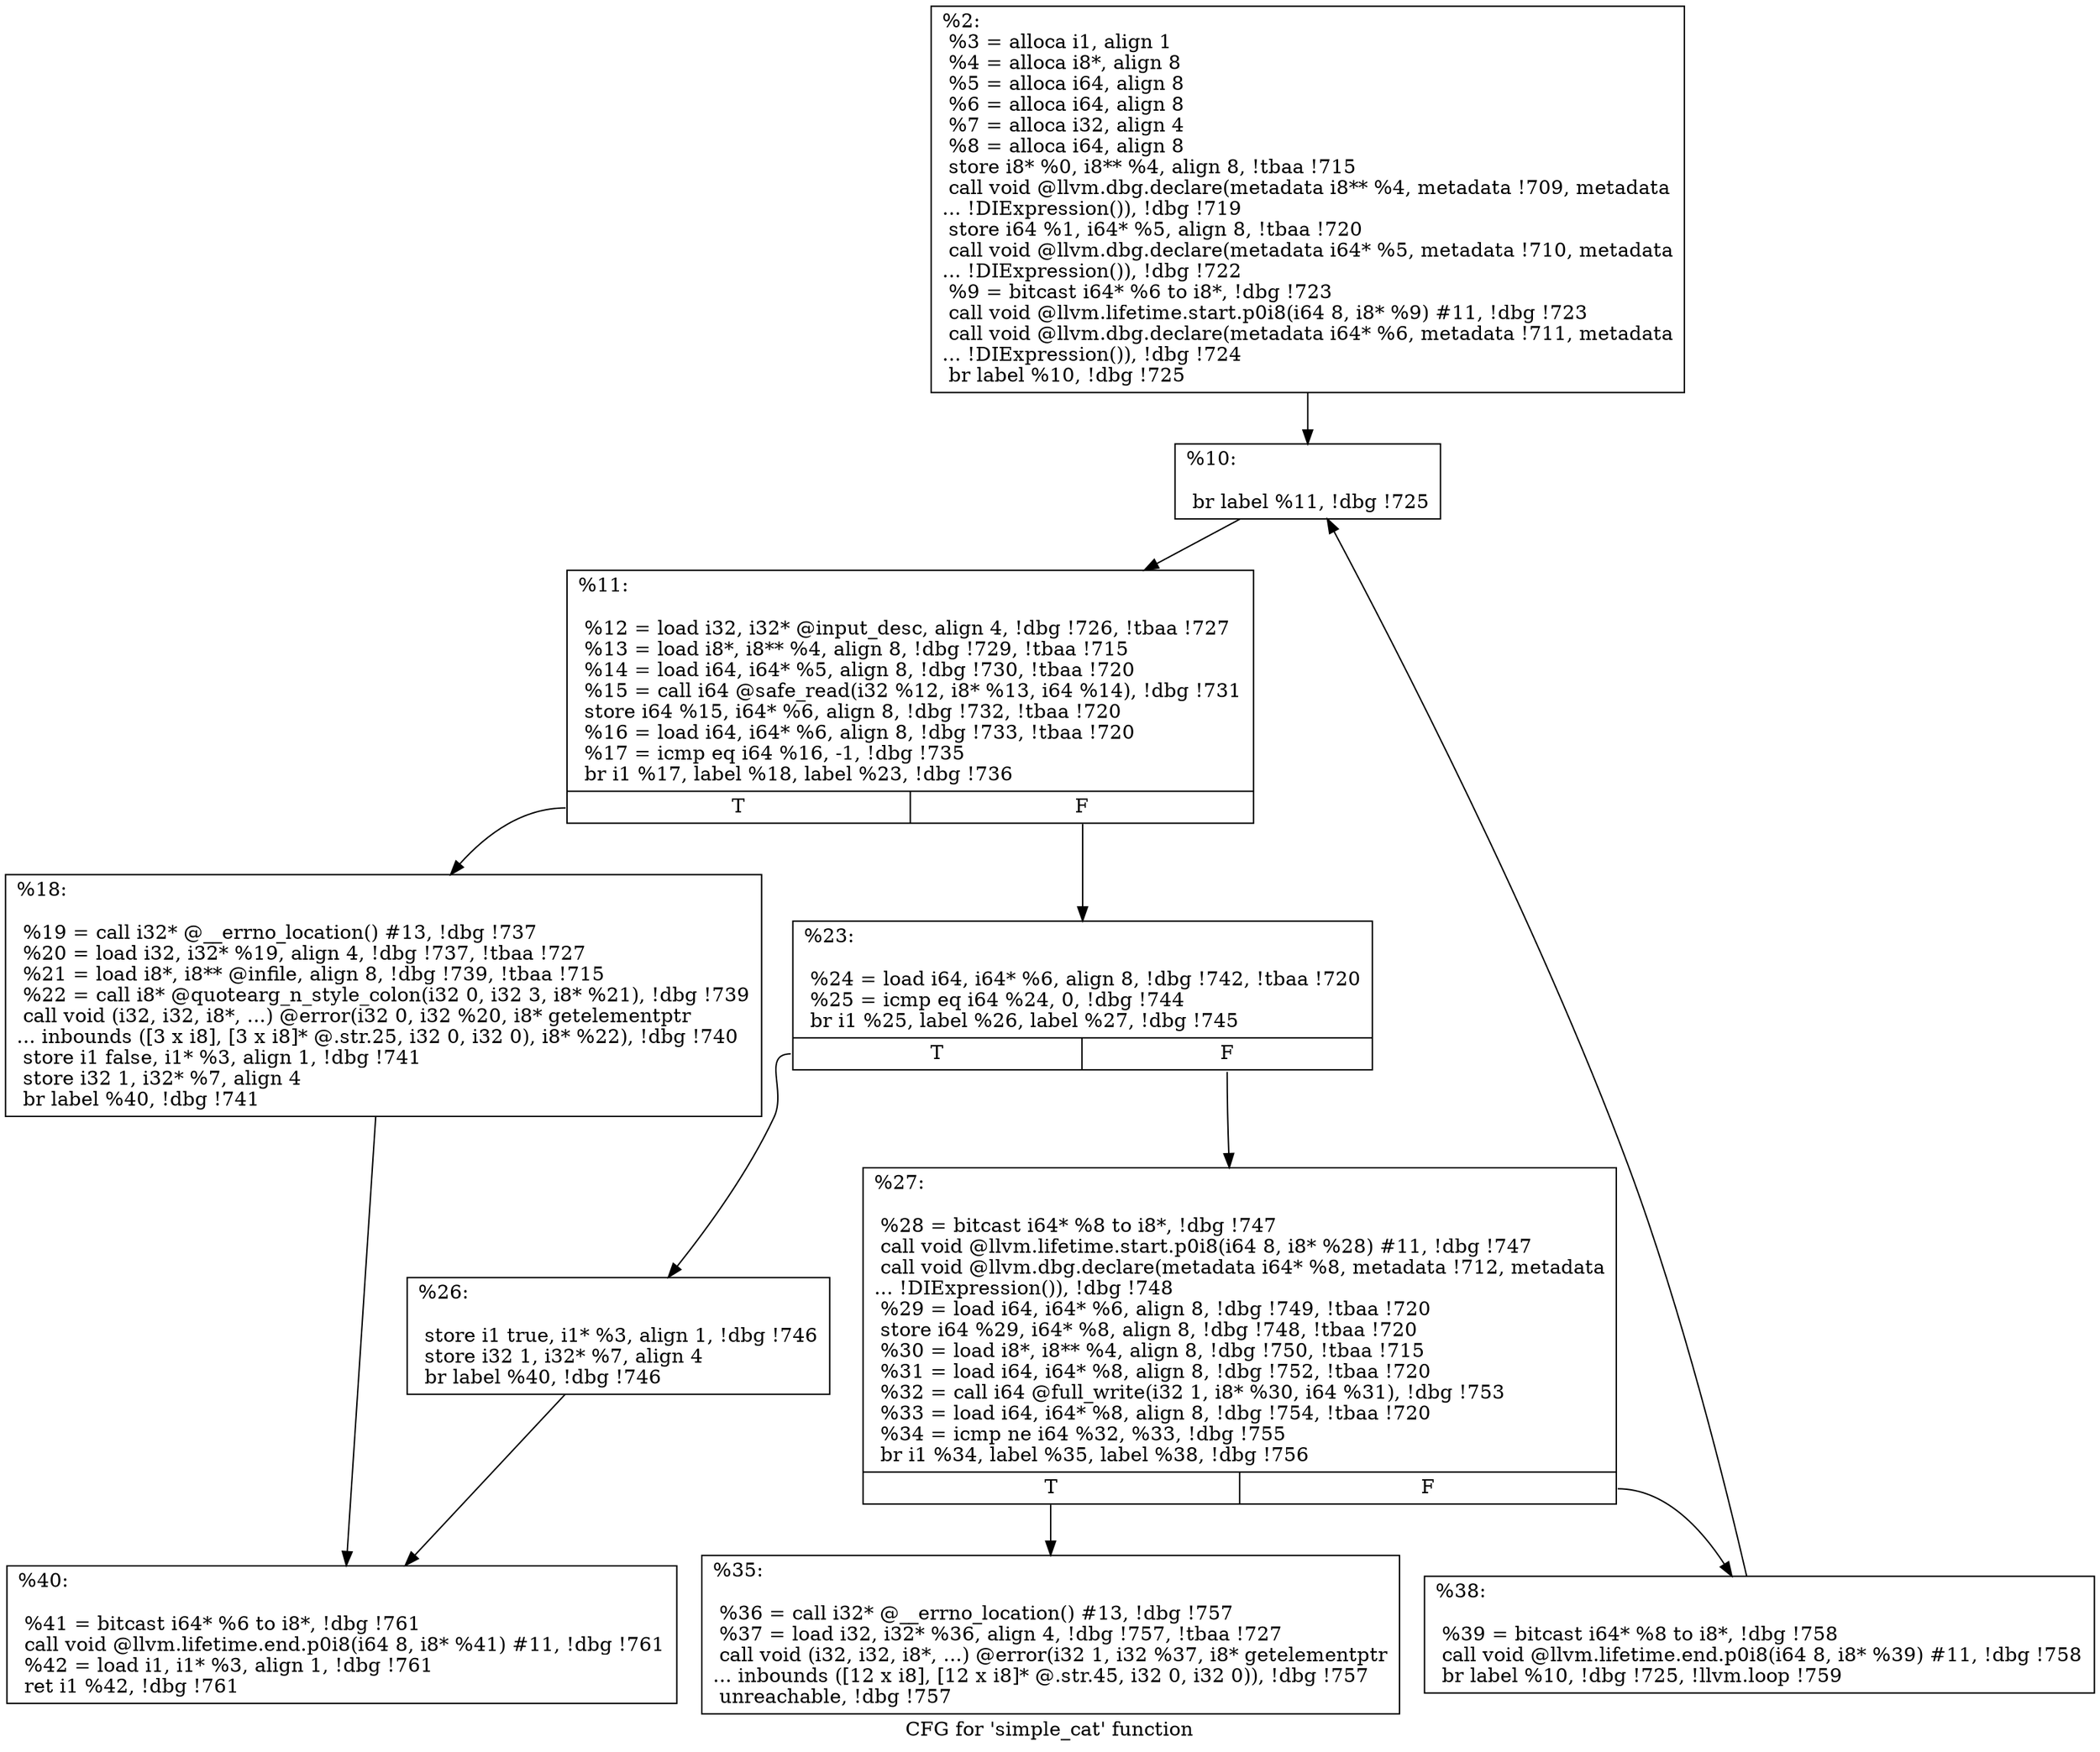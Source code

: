 digraph "CFG for 'simple_cat' function" {
	label="CFG for 'simple_cat' function";

	Node0x176e000 [shape=record,label="{%2:\l  %3 = alloca i1, align 1\l  %4 = alloca i8*, align 8\l  %5 = alloca i64, align 8\l  %6 = alloca i64, align 8\l  %7 = alloca i32, align 4\l  %8 = alloca i64, align 8\l  store i8* %0, i8** %4, align 8, !tbaa !715\l  call void @llvm.dbg.declare(metadata i8** %4, metadata !709, metadata\l... !DIExpression()), !dbg !719\l  store i64 %1, i64* %5, align 8, !tbaa !720\l  call void @llvm.dbg.declare(metadata i64* %5, metadata !710, metadata\l... !DIExpression()), !dbg !722\l  %9 = bitcast i64* %6 to i8*, !dbg !723\l  call void @llvm.lifetime.start.p0i8(i64 8, i8* %9) #11, !dbg !723\l  call void @llvm.dbg.declare(metadata i64* %6, metadata !711, metadata\l... !DIExpression()), !dbg !724\l  br label %10, !dbg !725\l}"];
	Node0x176e000 -> Node0x17731d0;
	Node0x17731d0 [shape=record,label="{%10:\l\l  br label %11, !dbg !725\l}"];
	Node0x17731d0 -> Node0x1773220;
	Node0x1773220 [shape=record,label="{%11:\l\l  %12 = load i32, i32* @input_desc, align 4, !dbg !726, !tbaa !727\l  %13 = load i8*, i8** %4, align 8, !dbg !729, !tbaa !715\l  %14 = load i64, i64* %5, align 8, !dbg !730, !tbaa !720\l  %15 = call i64 @safe_read(i32 %12, i8* %13, i64 %14), !dbg !731\l  store i64 %15, i64* %6, align 8, !dbg !732, !tbaa !720\l  %16 = load i64, i64* %6, align 8, !dbg !733, !tbaa !720\l  %17 = icmp eq i64 %16, -1, !dbg !735\l  br i1 %17, label %18, label %23, !dbg !736\l|{<s0>T|<s1>F}}"];
	Node0x1773220:s0 -> Node0x1773270;
	Node0x1773220:s1 -> Node0x17732c0;
	Node0x1773270 [shape=record,label="{%18:\l\l  %19 = call i32* @__errno_location() #13, !dbg !737\l  %20 = load i32, i32* %19, align 4, !dbg !737, !tbaa !727\l  %21 = load i8*, i8** @infile, align 8, !dbg !739, !tbaa !715\l  %22 = call i8* @quotearg_n_style_colon(i32 0, i32 3, i8* %21), !dbg !739\l  call void (i32, i32, i8*, ...) @error(i32 0, i32 %20, i8* getelementptr\l... inbounds ([3 x i8], [3 x i8]* @.str.25, i32 0, i32 0), i8* %22), !dbg !740\l  store i1 false, i1* %3, align 1, !dbg !741\l  store i32 1, i32* %7, align 4\l  br label %40, !dbg !741\l}"];
	Node0x1773270 -> Node0x1773450;
	Node0x17732c0 [shape=record,label="{%23:\l\l  %24 = load i64, i64* %6, align 8, !dbg !742, !tbaa !720\l  %25 = icmp eq i64 %24, 0, !dbg !744\l  br i1 %25, label %26, label %27, !dbg !745\l|{<s0>T|<s1>F}}"];
	Node0x17732c0:s0 -> Node0x1773310;
	Node0x17732c0:s1 -> Node0x1773360;
	Node0x1773310 [shape=record,label="{%26:\l\l  store i1 true, i1* %3, align 1, !dbg !746\l  store i32 1, i32* %7, align 4\l  br label %40, !dbg !746\l}"];
	Node0x1773310 -> Node0x1773450;
	Node0x1773360 [shape=record,label="{%27:\l\l  %28 = bitcast i64* %8 to i8*, !dbg !747\l  call void @llvm.lifetime.start.p0i8(i64 8, i8* %28) #11, !dbg !747\l  call void @llvm.dbg.declare(metadata i64* %8, metadata !712, metadata\l... !DIExpression()), !dbg !748\l  %29 = load i64, i64* %6, align 8, !dbg !749, !tbaa !720\l  store i64 %29, i64* %8, align 8, !dbg !748, !tbaa !720\l  %30 = load i8*, i8** %4, align 8, !dbg !750, !tbaa !715\l  %31 = load i64, i64* %8, align 8, !dbg !752, !tbaa !720\l  %32 = call i64 @full_write(i32 1, i8* %30, i64 %31), !dbg !753\l  %33 = load i64, i64* %8, align 8, !dbg !754, !tbaa !720\l  %34 = icmp ne i64 %32, %33, !dbg !755\l  br i1 %34, label %35, label %38, !dbg !756\l|{<s0>T|<s1>F}}"];
	Node0x1773360:s0 -> Node0x17733b0;
	Node0x1773360:s1 -> Node0x1773400;
	Node0x17733b0 [shape=record,label="{%35:\l\l  %36 = call i32* @__errno_location() #13, !dbg !757\l  %37 = load i32, i32* %36, align 4, !dbg !757, !tbaa !727\l  call void (i32, i32, i8*, ...) @error(i32 1, i32 %37, i8* getelementptr\l... inbounds ([12 x i8], [12 x i8]* @.str.45, i32 0, i32 0)), !dbg !757\l  unreachable, !dbg !757\l}"];
	Node0x1773400 [shape=record,label="{%38:\l\l  %39 = bitcast i64* %8 to i8*, !dbg !758\l  call void @llvm.lifetime.end.p0i8(i64 8, i8* %39) #11, !dbg !758\l  br label %10, !dbg !725, !llvm.loop !759\l}"];
	Node0x1773400 -> Node0x17731d0;
	Node0x1773450 [shape=record,label="{%40:\l\l  %41 = bitcast i64* %6 to i8*, !dbg !761\l  call void @llvm.lifetime.end.p0i8(i64 8, i8* %41) #11, !dbg !761\l  %42 = load i1, i1* %3, align 1, !dbg !761\l  ret i1 %42, !dbg !761\l}"];
}
